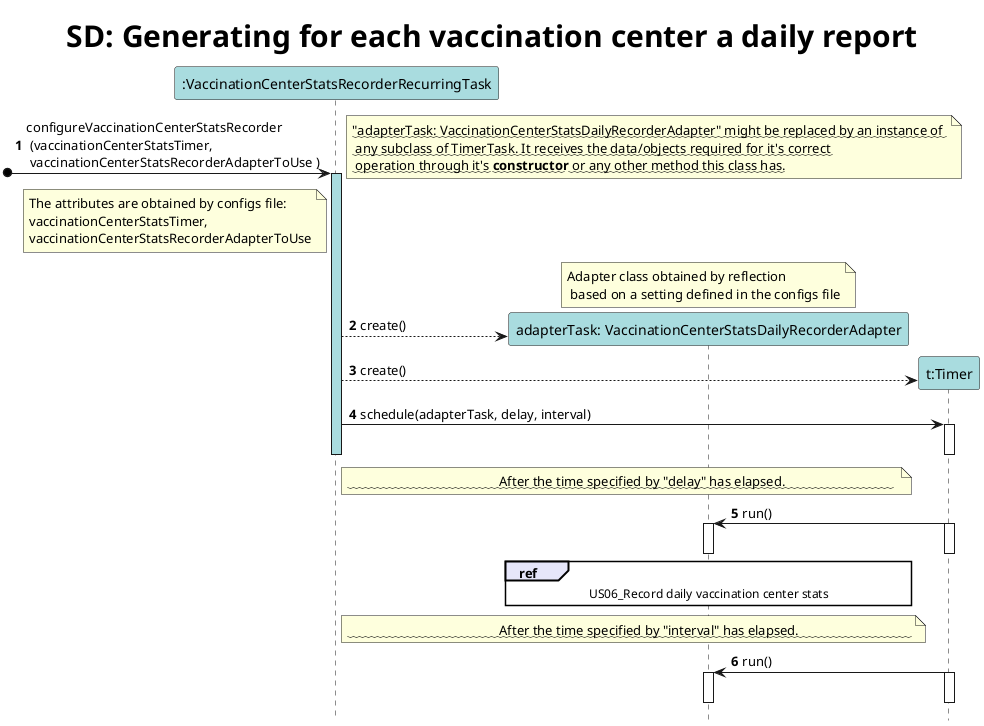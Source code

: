 @startuml
autonumber
hide footbox
skinparam titleFontSize 30
skinparam classFontSize 20
skinparam SequenceReferenceBackgroundColor  white


participant ":VaccinationCenterStatsRecorderRecurringTask" as system #A9DCDF
participant "adapterTask: VaccinationCenterStatsDailyRecorderAdapter" as task #A9DCDF
participant "t:Timer" as timer #A9DCDF


title SD: Generating for each vaccination center a daily report

[o-> system : configureVaccinationCenterStatsRecorder \n \
(vaccinationCenterStatsTimer, \n \
vaccinationCenterStatsRecorderAdapterToUse )
activate system #A9DCDF
note left system
   The attributes are obtained by configs file:
   vaccinationCenterStatsTimer,
   vaccinationCenterStatsRecorderAdapterToUse
end note

note right
<w>"adapterTask: VaccinationCenterStatsDailyRecorderAdapter" might be replaced by an instance of </w>
<w> any subclass of TimerTask. It receives the data/objects required for it's correct </w>
<w> operation through it's **constructor** or any other method this class has.</w>
end note

note over task
    Adapter class obtained by reflection
     based on a setting defined in the configs file
end note
system --> task **: create()

system --> timer ** :create()
system -> timer: schedule(adapterTask, delay, interval)
activate timer
deactivate timer
deactivate system
note right of system
    <w>                                             After the time specified by "delay" has elapsed.                                 </w>
end note

timer -> task: run()
activate timer
activate task
deactivate timer
deactivate task
ref#E6E6FA  over task : US06_Record daily vaccination center stats
note right of system
    <w>                                             After the time specified by "interval" has elapsed.                                 </w>
end note

timer -> task: run()
activate timer
activate task
deactivate timer
deactivate task



@enduml